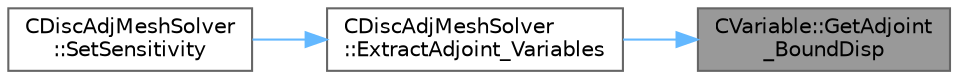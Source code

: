digraph "CVariable::GetAdjoint_BoundDisp"
{
 // LATEX_PDF_SIZE
  bgcolor="transparent";
  edge [fontname=Helvetica,fontsize=10,labelfontname=Helvetica,labelfontsize=10];
  node [fontname=Helvetica,fontsize=10,shape=box,height=0.2,width=0.4];
  rankdir="RL";
  Node1 [id="Node000001",label="CVariable::GetAdjoint\l_BoundDisp",height=0.2,width=0.4,color="gray40", fillcolor="grey60", style="filled", fontcolor="black",tooltip="A virtual member. Recover the value of the adjoint of the boundary displacements."];
  Node1 -> Node2 [id="edge1_Node000001_Node000002",dir="back",color="steelblue1",style="solid",tooltip=" "];
  Node2 [id="Node000002",label="CDiscAdjMeshSolver\l::ExtractAdjoint_Variables",height=0.2,width=0.4,color="grey40", fillcolor="white", style="filled",URL="$classCDiscAdjMeshSolver.html#a3394ab931fd79de9bc93e6c7b86b4c8e",tooltip="A virtual member."];
  Node2 -> Node3 [id="edge2_Node000002_Node000003",dir="back",color="steelblue1",style="solid",tooltip=" "];
  Node3 [id="Node000003",label="CDiscAdjMeshSolver\l::SetSensitivity",height=0.2,width=0.4,color="grey40", fillcolor="white", style="filled",URL="$classCDiscAdjMeshSolver.html#aebbe0bcb0b07daa76d7ea6851125696e",tooltip="Extract and set the geometrical sensitivity."];
}
